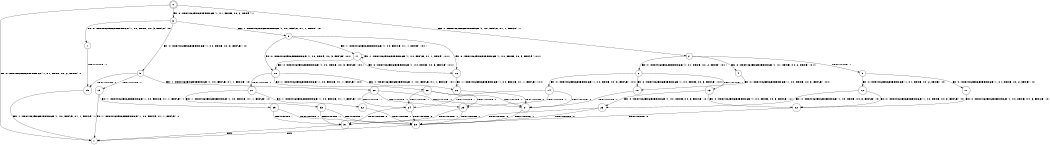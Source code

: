 digraph BCG {
size = "7, 10.5";
center = TRUE;
node [shape = circle];
0 [peripheries = 2];
0 -> 1 [label = "EX !0 !ATOMIC_EXCH_BRANCH (1, +1, TRUE, +0, 2, TRUE) !::"];
0 -> 2 [label = "EX !1 !ATOMIC_EXCH_BRANCH (1, +0, FALSE, +1, 1, FALSE) !::"];
0 -> 3 [label = "EX !0 !ATOMIC_EXCH_BRANCH (1, +1, TRUE, +0, 2, TRUE) !::"];
2 -> 4 [label = "EX !0 !ATOMIC_EXCH_BRANCH (1, +1, TRUE, +0, 2, TRUE) !:0:1:"];
2 -> 5 [label = "TERMINATE !1"];
2 -> 6 [label = "EX !0 !ATOMIC_EXCH_BRANCH (1, +1, TRUE, +0, 2, TRUE) !:0:1:"];
3 -> 7 [label = "EX !0 !ATOMIC_EXCH_BRANCH (1, +0, TRUE, +0, 3, FALSE) !:0:"];
3 -> 8 [label = "EX !1 !ATOMIC_EXCH_BRANCH (1, +0, FALSE, +1, 1, TRUE) !:0:"];
3 -> 9 [label = "EX !0 !ATOMIC_EXCH_BRANCH (1, +0, TRUE, +0, 3, FALSE) !:0:"];
4 -> 10 [label = "EX !0 !ATOMIC_EXCH_BRANCH (1, +0, TRUE, +0, 3, FALSE) !:0:1:"];
5 -> 11 [label = "EX !0 !ATOMIC_EXCH_BRANCH (1, +1, TRUE, +0, 2, TRUE) !:0:"];
5 -> 12 [label = "EX !0 !ATOMIC_EXCH_BRANCH (1, +1, TRUE, +0, 2, TRUE) !:0:"];
6 -> 10 [label = "EX !0 !ATOMIC_EXCH_BRANCH (1, +0, TRUE, +0, 3, FALSE) !:0:1:"];
6 -> 13 [label = "TERMINATE !1"];
6 -> 14 [label = "EX !0 !ATOMIC_EXCH_BRANCH (1, +0, TRUE, +0, 3, FALSE) !:0:1:"];
7 -> 15 [label = "TERMINATE !0"];
8 -> 16 [label = "EX !0 !ATOMIC_EXCH_BRANCH (1, +0, TRUE, +0, 3, FALSE) !:0:1:"];
8 -> 17 [label = "EX !1 !ATOMIC_EXCH_BRANCH (1, +0, FALSE, +1, 1, TRUE) !:0:1:"];
8 -> 18 [label = "EX !0 !ATOMIC_EXCH_BRANCH (1, +0, TRUE, +0, 3, FALSE) !:0:1:"];
9 -> 15 [label = "TERMINATE !0"];
9 -> 19 [label = "TERMINATE !0"];
9 -> 20 [label = "EX !1 !ATOMIC_EXCH_BRANCH (1, +0, FALSE, +1, 1, FALSE) !:0:"];
10 -> 21 [label = "TERMINATE !0"];
11 -> 22 [label = "EX !0 !ATOMIC_EXCH_BRANCH (1, +0, TRUE, +0, 3, FALSE) !:0:"];
12 -> 22 [label = "EX !0 !ATOMIC_EXCH_BRANCH (1, +0, TRUE, +0, 3, FALSE) !:0:"];
12 -> 23 [label = "EX !0 !ATOMIC_EXCH_BRANCH (1, +0, TRUE, +0, 3, FALSE) !:0:"];
13 -> 22 [label = "EX !0 !ATOMIC_EXCH_BRANCH (1, +0, TRUE, +0, 3, FALSE) !:0:"];
13 -> 23 [label = "EX !0 !ATOMIC_EXCH_BRANCH (1, +0, TRUE, +0, 3, FALSE) !:0:"];
14 -> 21 [label = "TERMINATE !0"];
14 -> 24 [label = "TERMINATE !1"];
14 -> 25 [label = "TERMINATE !0"];
15 -> 1 [label = "EX !1 !ATOMIC_EXCH_BRANCH (1, +0, FALSE, +1, 1, FALSE) !::"];
16 -> 26 [label = "EX !1 !ATOMIC_EXCH_BRANCH (1, +0, FALSE, +1, 1, FALSE) !:0:1:"];
17 -> 16 [label = "EX !0 !ATOMIC_EXCH_BRANCH (1, +0, TRUE, +0, 3, FALSE) !:0:1:"];
17 -> 17 [label = "EX !1 !ATOMIC_EXCH_BRANCH (1, +0, FALSE, +1, 1, TRUE) !:0:1:"];
17 -> 18 [label = "EX !0 !ATOMIC_EXCH_BRANCH (1, +0, TRUE, +0, 3, FALSE) !:0:1:"];
18 -> 26 [label = "EX !1 !ATOMIC_EXCH_BRANCH (1, +0, FALSE, +1, 1, FALSE) !:0:1:"];
18 -> 27 [label = "TERMINATE !0"];
18 -> 28 [label = "EX !1 !ATOMIC_EXCH_BRANCH (1, +0, FALSE, +1, 1, FALSE) !:0:1:"];
19 -> 1 [label = "EX !1 !ATOMIC_EXCH_BRANCH (1, +0, FALSE, +1, 1, FALSE) !::"];
19 -> 29 [label = "EX !1 !ATOMIC_EXCH_BRANCH (1, +0, FALSE, +1, 1, FALSE) !::"];
20 -> 21 [label = "TERMINATE !0"];
20 -> 24 [label = "TERMINATE !1"];
20 -> 25 [label = "TERMINATE !0"];
21 -> 30 [label = "TERMINATE !1"];
22 -> 30 [label = "TERMINATE !0"];
23 -> 30 [label = "TERMINATE !0"];
23 -> 31 [label = "TERMINATE !0"];
24 -> 30 [label = "TERMINATE !0"];
24 -> 31 [label = "TERMINATE !0"];
25 -> 30 [label = "TERMINATE !1"];
25 -> 31 [label = "TERMINATE !1"];
26 -> 21 [label = "TERMINATE !0"];
27 -> 32 [label = "EX !1 !ATOMIC_EXCH_BRANCH (1, +0, FALSE, +1, 1, FALSE) !:1:"];
27 -> 33 [label = "EX !1 !ATOMIC_EXCH_BRANCH (1, +0, FALSE, +1, 1, FALSE) !:1:"];
28 -> 21 [label = "TERMINATE !0"];
28 -> 24 [label = "TERMINATE !1"];
28 -> 25 [label = "TERMINATE !0"];
29 -> 30 [label = "TERMINATE !1"];
29 -> 31 [label = "TERMINATE !1"];
30 -> 1 [label = "exit"];
31 -> 1 [label = "exit"];
32 -> 30 [label = "TERMINATE !1"];
33 -> 30 [label = "TERMINATE !1"];
33 -> 31 [label = "TERMINATE !1"];
}
